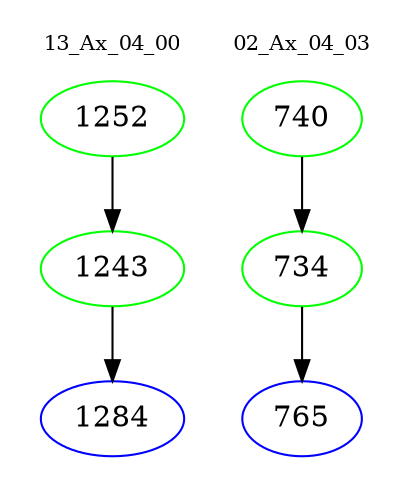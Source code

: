 digraph{
subgraph cluster_0 {
color = white
label = "13_Ax_04_00";
fontsize=10;
T0_1252 [label="1252", color="green"]
T0_1252 -> T0_1243 [color="black"]
T0_1243 [label="1243", color="green"]
T0_1243 -> T0_1284 [color="black"]
T0_1284 [label="1284", color="blue"]
}
subgraph cluster_1 {
color = white
label = "02_Ax_04_03";
fontsize=10;
T1_740 [label="740", color="green"]
T1_740 -> T1_734 [color="black"]
T1_734 [label="734", color="green"]
T1_734 -> T1_765 [color="black"]
T1_765 [label="765", color="blue"]
}
}
